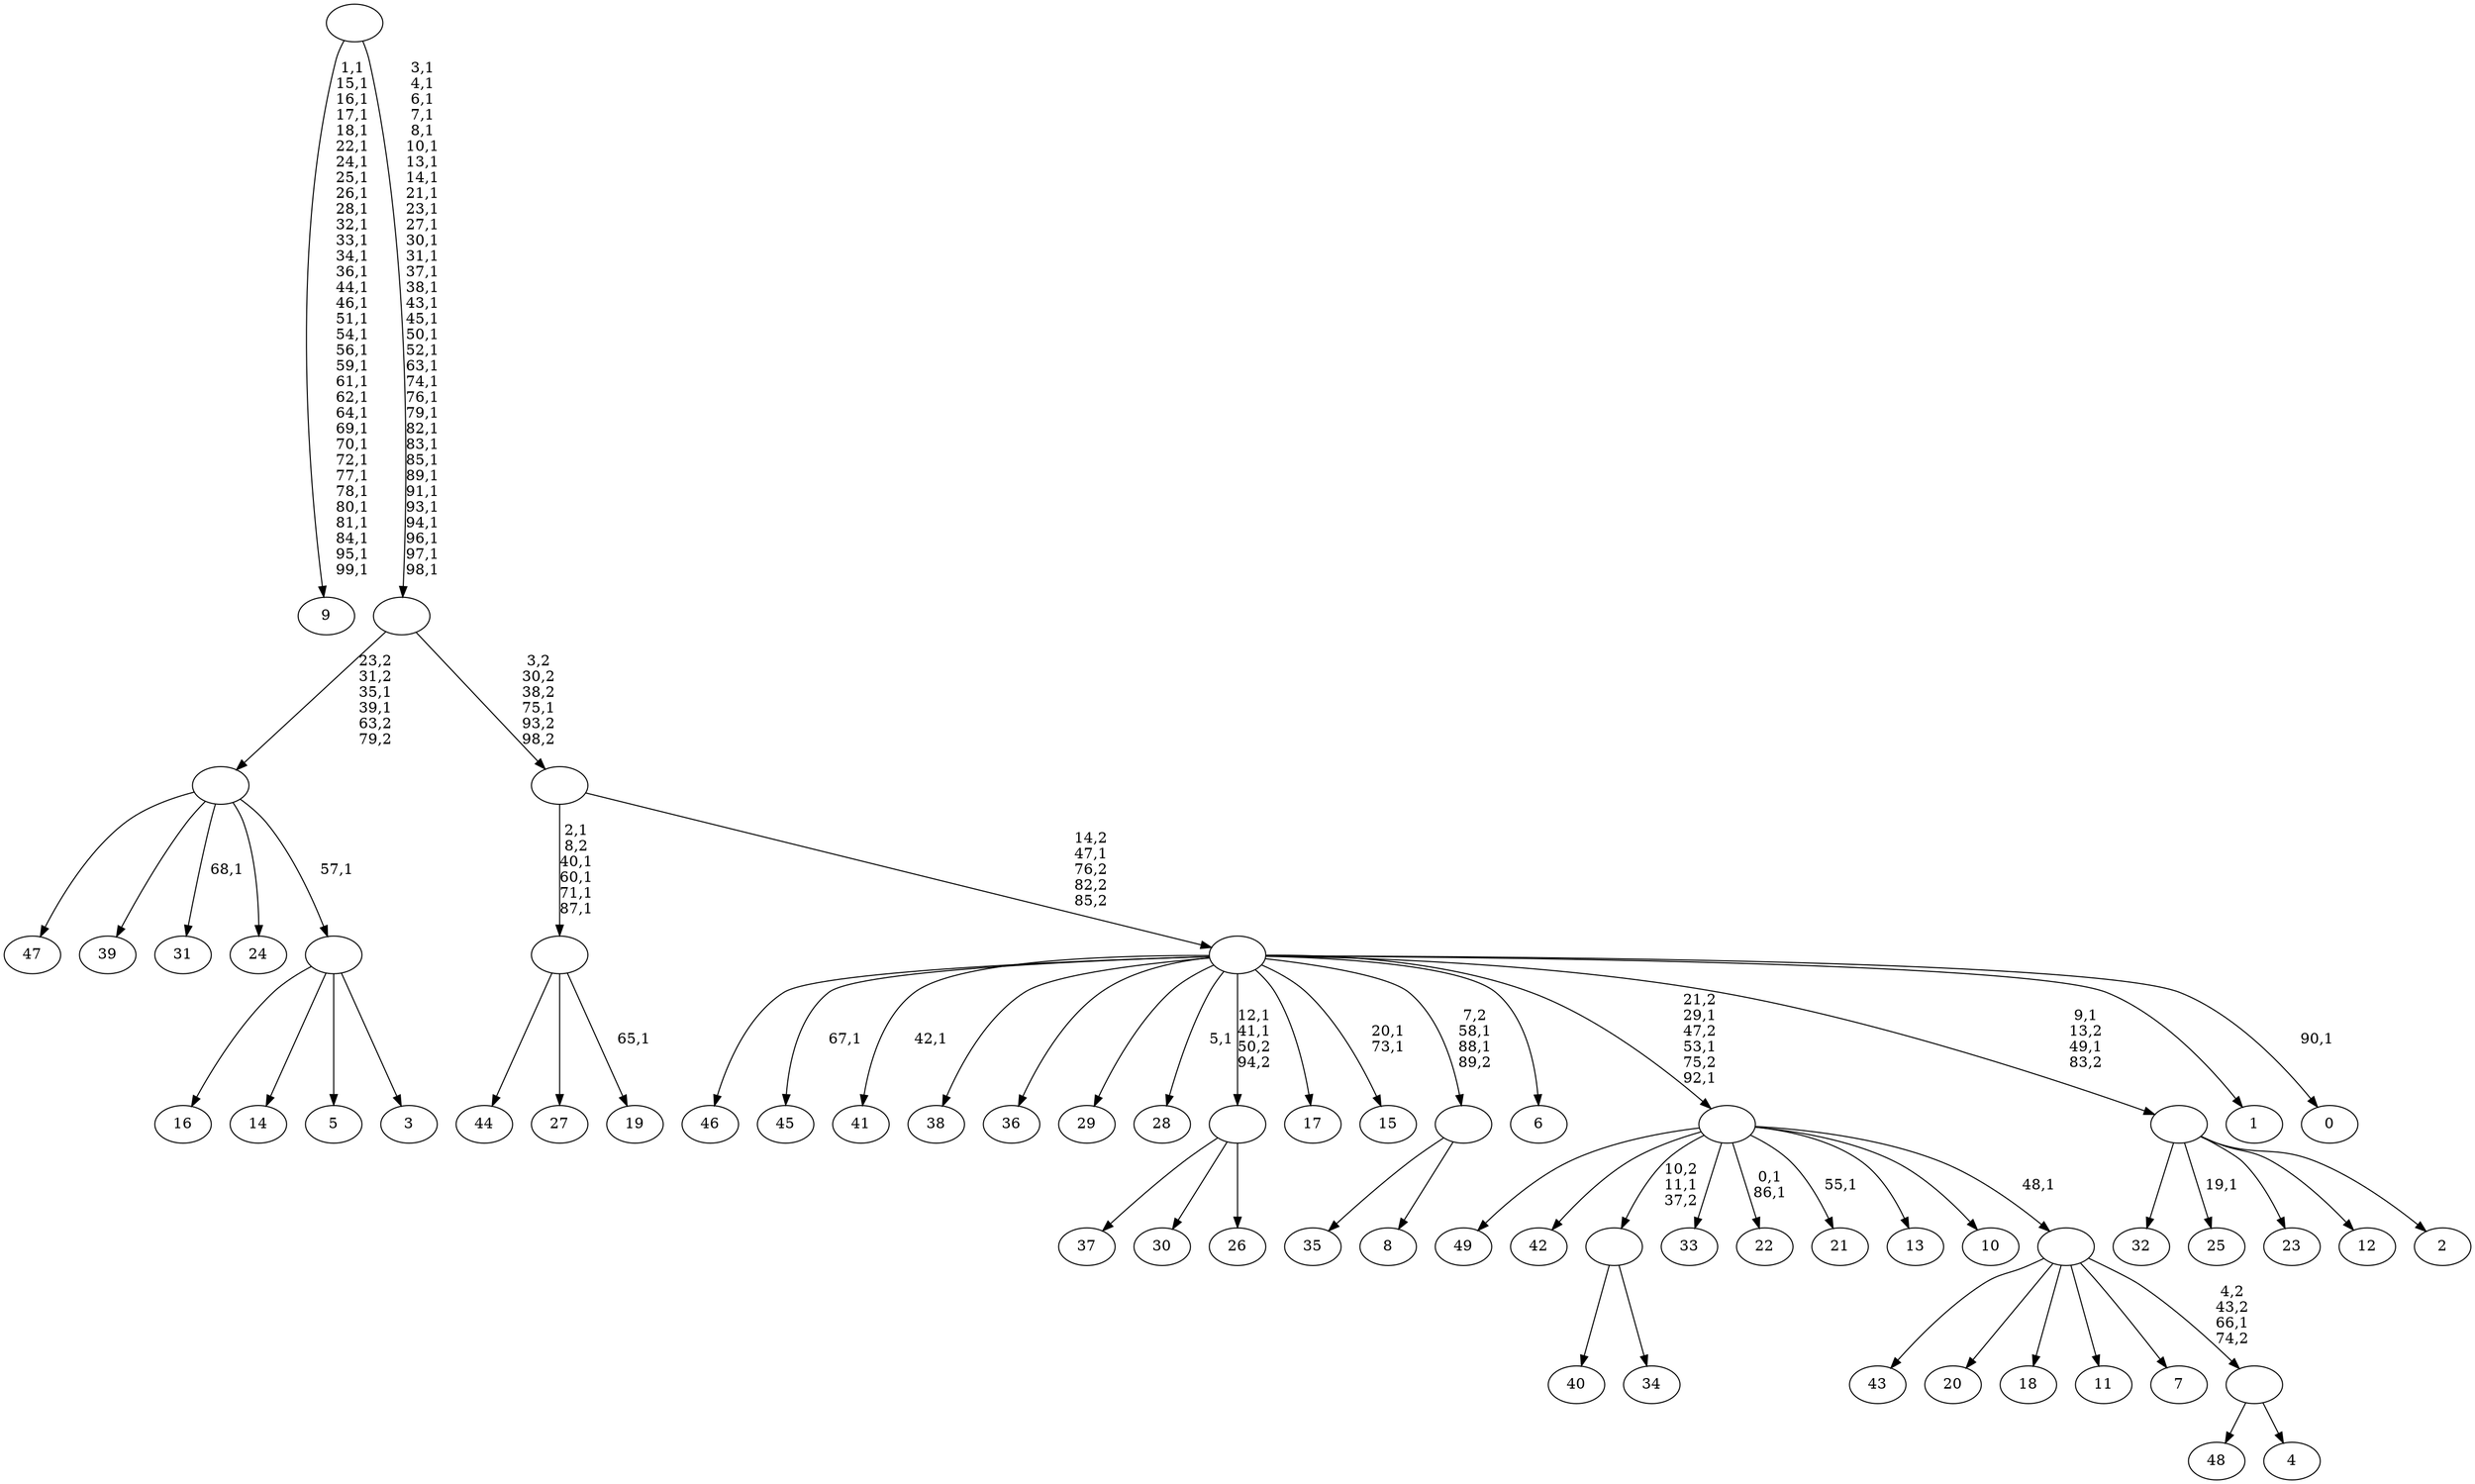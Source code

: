 digraph T {
	150 [label="49"]
	149 [label="48"]
	148 [label="47"]
	147 [label="46"]
	146 [label="45"]
	144 [label="44"]
	143 [label="43"]
	142 [label="42"]
	141 [label="41"]
	139 [label="40"]
	138 [label="39"]
	137 [label="38"]
	136 [label="37"]
	135 [label="36"]
	134 [label="35"]
	133 [label="34"]
	132 [label=""]
	131 [label="33"]
	130 [label="32"]
	129 [label="31"]
	127 [label="30"]
	126 [label="29"]
	125 [label="28"]
	123 [label="27"]
	122 [label="26"]
	121 [label=""]
	119 [label="25"]
	117 [label="24"]
	116 [label="23"]
	115 [label="22"]
	112 [label="21"]
	110 [label="20"]
	109 [label="19"]
	107 [label=""]
	102 [label="18"]
	101 [label="17"]
	100 [label="16"]
	99 [label="15"]
	96 [label="14"]
	95 [label="13"]
	94 [label="12"]
	93 [label="11"]
	92 [label="10"]
	91 [label="9"]
	57 [label="8"]
	56 [label=""]
	54 [label="7"]
	53 [label="6"]
	52 [label="5"]
	51 [label="4"]
	50 [label=""]
	49 [label=""]
	48 [label=""]
	45 [label="3"]
	44 [label=""]
	43 [label=""]
	41 [label="2"]
	40 [label=""]
	38 [label="1"]
	37 [label="0"]
	35 [label=""]
	34 [label=""]
	33 [label=""]
	0 [label=""]
	132 -> 139 [label=""]
	132 -> 133 [label=""]
	121 -> 136 [label=""]
	121 -> 127 [label=""]
	121 -> 122 [label=""]
	107 -> 109 [label="65,1"]
	107 -> 144 [label=""]
	107 -> 123 [label=""]
	56 -> 134 [label=""]
	56 -> 57 [label=""]
	50 -> 149 [label=""]
	50 -> 51 [label=""]
	49 -> 143 [label=""]
	49 -> 110 [label=""]
	49 -> 102 [label=""]
	49 -> 93 [label=""]
	49 -> 54 [label=""]
	49 -> 50 [label="4,2\n43,2\n66,1\n74,2"]
	48 -> 112 [label="55,1"]
	48 -> 115 [label="0,1\n86,1"]
	48 -> 150 [label=""]
	48 -> 142 [label=""]
	48 -> 132 [label="10,2\n11,1\n37,2"]
	48 -> 131 [label=""]
	48 -> 95 [label=""]
	48 -> 92 [label=""]
	48 -> 49 [label="48,1"]
	44 -> 100 [label=""]
	44 -> 96 [label=""]
	44 -> 52 [label=""]
	44 -> 45 [label=""]
	43 -> 129 [label="68,1"]
	43 -> 148 [label=""]
	43 -> 138 [label=""]
	43 -> 117 [label=""]
	43 -> 44 [label="57,1"]
	40 -> 119 [label="19,1"]
	40 -> 130 [label=""]
	40 -> 116 [label=""]
	40 -> 94 [label=""]
	40 -> 41 [label=""]
	35 -> 37 [label="90,1"]
	35 -> 40 [label="9,1\n13,2\n49,1\n83,2"]
	35 -> 48 [label="21,2\n29,1\n47,2\n53,1\n75,2\n92,1"]
	35 -> 56 [label="7,2\n58,1\n88,1\n89,2"]
	35 -> 99 [label="20,1\n73,1"]
	35 -> 121 [label="12,1\n41,1\n50,2\n94,2"]
	35 -> 125 [label="5,1"]
	35 -> 141 [label="42,1"]
	35 -> 146 [label="67,1"]
	35 -> 147 [label=""]
	35 -> 137 [label=""]
	35 -> 135 [label=""]
	35 -> 126 [label=""]
	35 -> 101 [label=""]
	35 -> 53 [label=""]
	35 -> 38 [label=""]
	34 -> 107 [label="2,1\n8,2\n40,1\n60,1\n71,1\n87,1"]
	34 -> 35 [label="14,2\n47,1\n76,2\n82,2\n85,2"]
	33 -> 43 [label="23,2\n31,2\n35,1\n39,1\n63,2\n79,2"]
	33 -> 34 [label="3,2\n30,2\n38,2\n75,1\n93,2\n98,2"]
	0 -> 33 [label="3,1\n4,1\n6,1\n7,1\n8,1\n10,1\n13,1\n14,1\n21,1\n23,1\n27,1\n30,1\n31,1\n37,1\n38,1\n43,1\n45,1\n50,1\n52,1\n63,1\n74,1\n76,1\n79,1\n82,1\n83,1\n85,1\n89,1\n91,1\n93,1\n94,1\n96,1\n97,1\n98,1"]
	0 -> 91 [label="1,1\n15,1\n16,1\n17,1\n18,1\n22,1\n24,1\n25,1\n26,1\n28,1\n32,1\n33,1\n34,1\n36,1\n44,1\n46,1\n51,1\n54,1\n56,1\n59,1\n61,1\n62,1\n64,1\n69,1\n70,1\n72,1\n77,1\n78,1\n80,1\n81,1\n84,1\n95,1\n99,1"]
}

